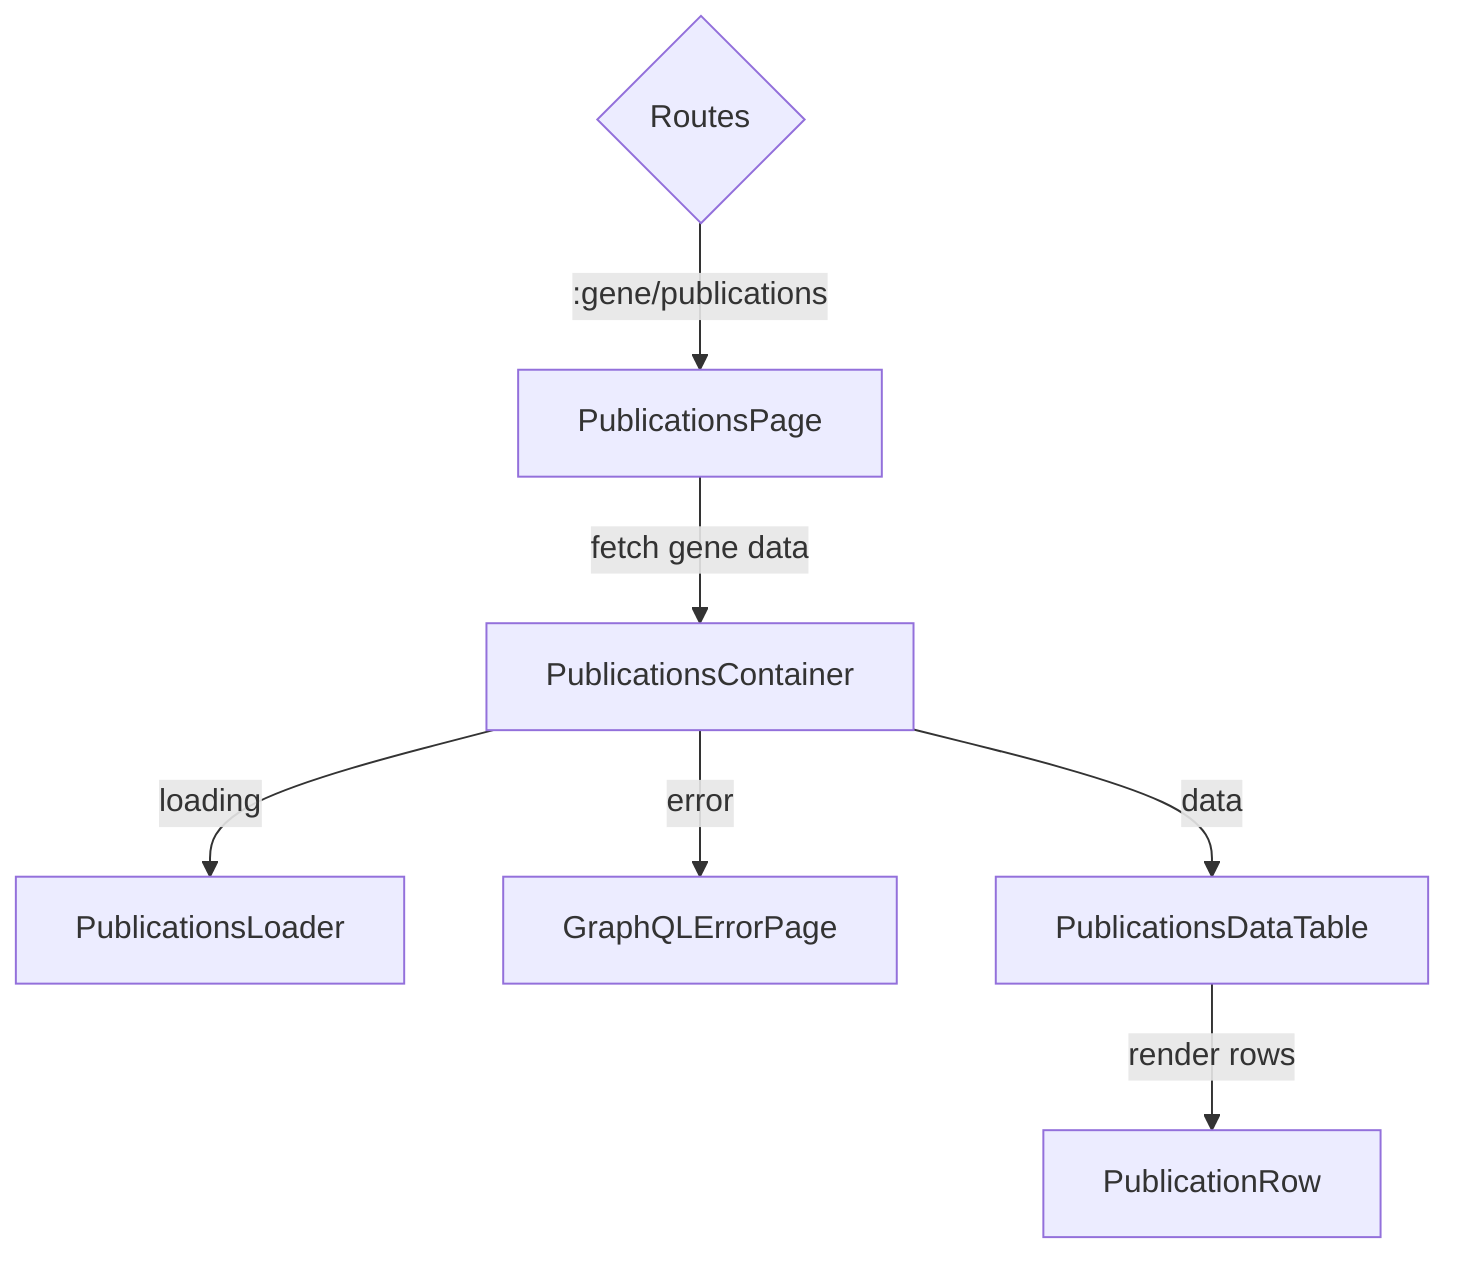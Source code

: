 graph TD
    A{Routes} --> |:gene/publications| B[PublicationsPage]
    B --> |fetch gene data| C[PublicationsContainer]
    C --> |loading| D[PublicationsLoader]
    C --> |error| E[GraphQLErrorPage]
    C --> |data| F[PublicationsDataTable]
    F --> |render rows| G[PublicationRow]